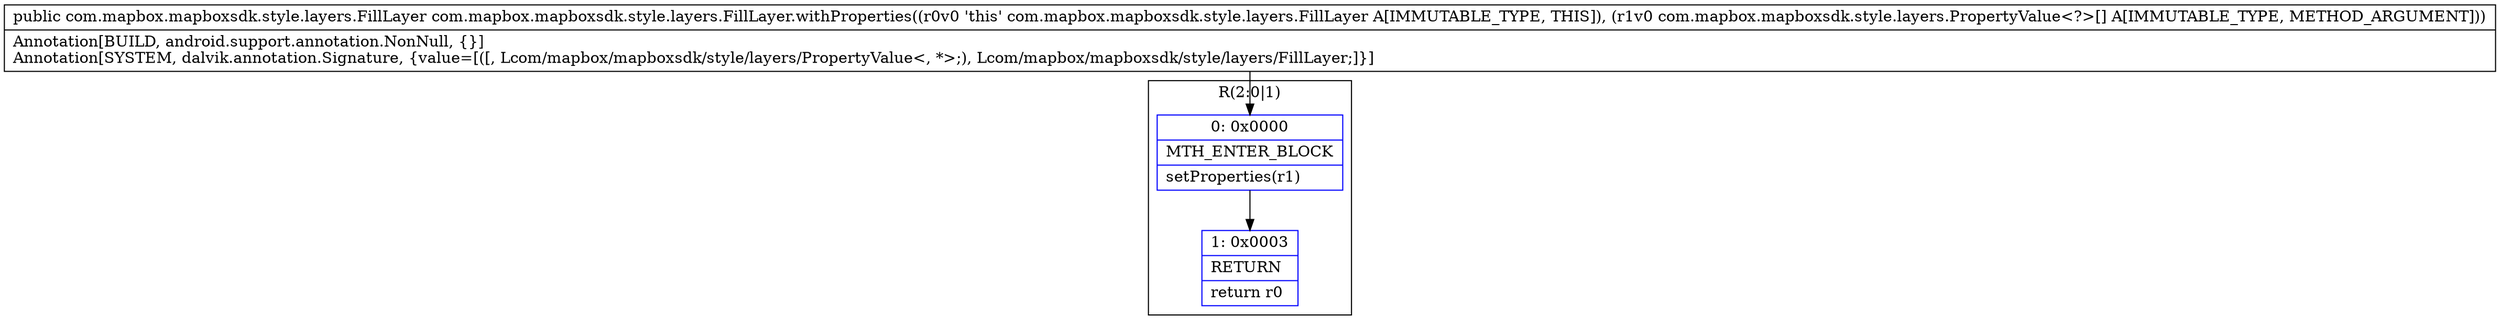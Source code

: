 digraph "CFG forcom.mapbox.mapboxsdk.style.layers.FillLayer.withProperties([Lcom\/mapbox\/mapboxsdk\/style\/layers\/PropertyValue;)Lcom\/mapbox\/mapboxsdk\/style\/layers\/FillLayer;" {
subgraph cluster_Region_1693308692 {
label = "R(2:0|1)";
node [shape=record,color=blue];
Node_0 [shape=record,label="{0\:\ 0x0000|MTH_ENTER_BLOCK\l|setProperties(r1)\l}"];
Node_1 [shape=record,label="{1\:\ 0x0003|RETURN\l|return r0\l}"];
}
MethodNode[shape=record,label="{public com.mapbox.mapboxsdk.style.layers.FillLayer com.mapbox.mapboxsdk.style.layers.FillLayer.withProperties((r0v0 'this' com.mapbox.mapboxsdk.style.layers.FillLayer A[IMMUTABLE_TYPE, THIS]), (r1v0 com.mapbox.mapboxsdk.style.layers.PropertyValue\<?\>[] A[IMMUTABLE_TYPE, METHOD_ARGUMENT]))  | Annotation[BUILD, android.support.annotation.NonNull, \{\}]\lAnnotation[SYSTEM, dalvik.annotation.Signature, \{value=[([, Lcom\/mapbox\/mapboxsdk\/style\/layers\/PropertyValue\<, *\>;), Lcom\/mapbox\/mapboxsdk\/style\/layers\/FillLayer;]\}]\l}"];
MethodNode -> Node_0;
Node_0 -> Node_1;
}

